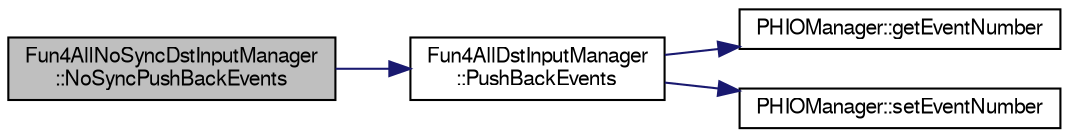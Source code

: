 digraph "Fun4AllNoSyncDstInputManager::NoSyncPushBackEvents"
{
  bgcolor="transparent";
  edge [fontname="FreeSans",fontsize="10",labelfontname="FreeSans",labelfontsize="10"];
  node [fontname="FreeSans",fontsize="10",shape=record];
  rankdir="LR";
  Node1 [label="Fun4AllNoSyncDstInputManager\l::NoSyncPushBackEvents",height=0.2,width=0.4,color="black", fillcolor="grey75", style="filled" fontcolor="black"];
  Node1 -> Node2 [color="midnightblue",fontsize="10",style="solid",fontname="FreeSans"];
  Node2 [label="Fun4AllDstInputManager\l::PushBackEvents",height=0.2,width=0.4,color="black",URL="$d7/d0b/classFun4AllDstInputManager.html#a8245204030490e70ef8658cf1b6794d5"];
  Node2 -> Node3 [color="midnightblue",fontsize="10",style="solid",fontname="FreeSans"];
  Node3 [label="PHIOManager::getEventNumber",height=0.2,width=0.4,color="black",URL="$d0/d36/classPHIOManager.html#aea7d5c3333137f593ad4cfc8f9c30466"];
  Node2 -> Node4 [color="midnightblue",fontsize="10",style="solid",fontname="FreeSans"];
  Node4 [label="PHIOManager::setEventNumber",height=0.2,width=0.4,color="black",URL="$d0/d36/classPHIOManager.html#aee0b0ab22284ccb71cdcc57d392c7432"];
}
